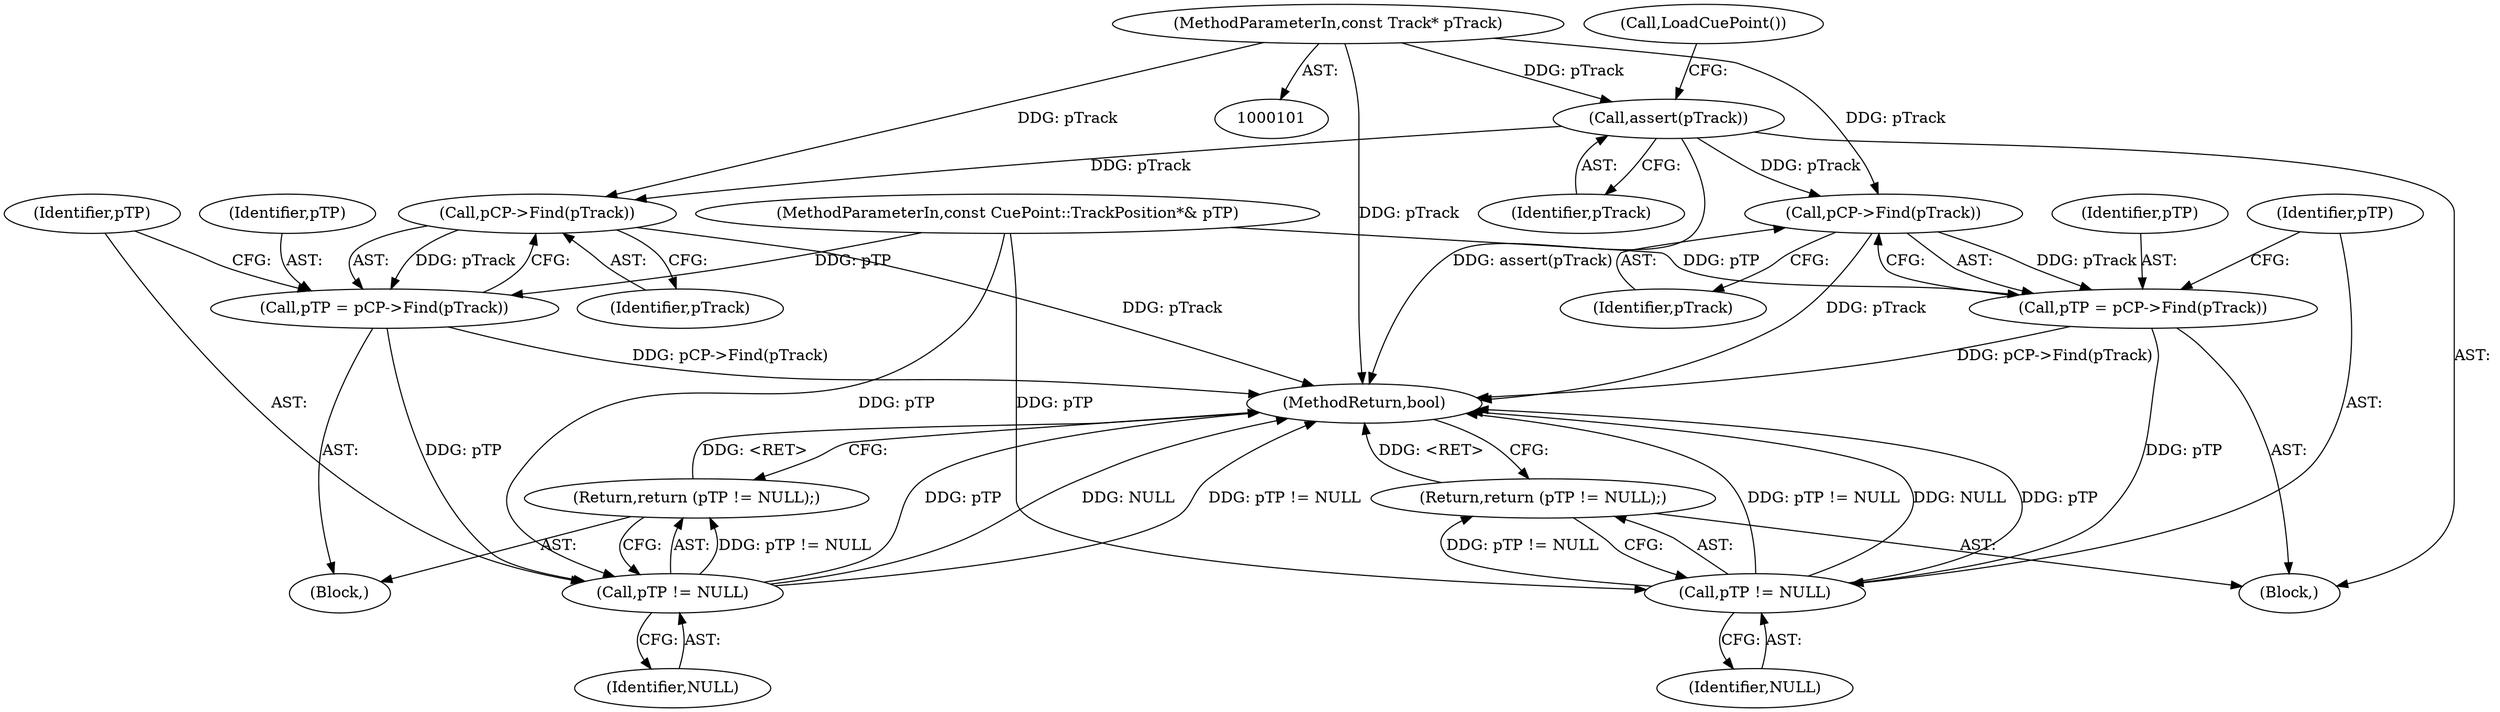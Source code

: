 digraph "0_Android_04839626ed859623901ebd3a5fd483982186b59d_39@API" {
"1000111" [label="(Call,assert(pTrack))"];
"1000103" [label="(MethodParameterIn,const Track* pTrack)"];
"1000152" [label="(Call,pCP->Find(pTrack))"];
"1000150" [label="(Call,pTP = pCP->Find(pTrack))"];
"1000155" [label="(Call,pTP != NULL)"];
"1000154" [label="(Return,return (pTP != NULL);)"];
"1000237" [label="(Call,pCP->Find(pTrack))"];
"1000235" [label="(Call,pTP = pCP->Find(pTrack))"];
"1000240" [label="(Call,pTP != NULL)"];
"1000239" [label="(Return,return (pTP != NULL);)"];
"1000242" [label="(Identifier,NULL)"];
"1000105" [label="(MethodParameterIn,const CuePoint::TrackPosition*& pTP)"];
"1000112" [label="(Identifier,pTrack)"];
"1000239" [label="(Return,return (pTP != NULL);)"];
"1000237" [label="(Call,pCP->Find(pTrack))"];
"1000149" [label="(Block,)"];
"1000106" [label="(Block,)"];
"1000156" [label="(Identifier,pTP)"];
"1000151" [label="(Identifier,pTP)"];
"1000150" [label="(Call,pTP = pCP->Find(pTrack))"];
"1000235" [label="(Call,pTP = pCP->Find(pTrack))"];
"1000243" [label="(MethodReturn,bool)"];
"1000154" [label="(Return,return (pTP != NULL);)"];
"1000152" [label="(Call,pCP->Find(pTrack))"];
"1000241" [label="(Identifier,pTP)"];
"1000238" [label="(Identifier,pTrack)"];
"1000240" [label="(Call,pTP != NULL)"];
"1000153" [label="(Identifier,pTrack)"];
"1000236" [label="(Identifier,pTP)"];
"1000103" [label="(MethodParameterIn,const Track* pTrack)"];
"1000157" [label="(Identifier,NULL)"];
"1000111" [label="(Call,assert(pTrack))"];
"1000113" [label="(Call,LoadCuePoint())"];
"1000155" [label="(Call,pTP != NULL)"];
"1000111" -> "1000106"  [label="AST: "];
"1000111" -> "1000112"  [label="CFG: "];
"1000112" -> "1000111"  [label="AST: "];
"1000113" -> "1000111"  [label="CFG: "];
"1000111" -> "1000243"  [label="DDG: assert(pTrack)"];
"1000103" -> "1000111"  [label="DDG: pTrack"];
"1000111" -> "1000152"  [label="DDG: pTrack"];
"1000111" -> "1000237"  [label="DDG: pTrack"];
"1000103" -> "1000101"  [label="AST: "];
"1000103" -> "1000243"  [label="DDG: pTrack"];
"1000103" -> "1000152"  [label="DDG: pTrack"];
"1000103" -> "1000237"  [label="DDG: pTrack"];
"1000152" -> "1000150"  [label="AST: "];
"1000152" -> "1000153"  [label="CFG: "];
"1000153" -> "1000152"  [label="AST: "];
"1000150" -> "1000152"  [label="CFG: "];
"1000152" -> "1000243"  [label="DDG: pTrack"];
"1000152" -> "1000150"  [label="DDG: pTrack"];
"1000150" -> "1000149"  [label="AST: "];
"1000151" -> "1000150"  [label="AST: "];
"1000156" -> "1000150"  [label="CFG: "];
"1000150" -> "1000243"  [label="DDG: pCP->Find(pTrack)"];
"1000105" -> "1000150"  [label="DDG: pTP"];
"1000150" -> "1000155"  [label="DDG: pTP"];
"1000155" -> "1000154"  [label="AST: "];
"1000155" -> "1000157"  [label="CFG: "];
"1000156" -> "1000155"  [label="AST: "];
"1000157" -> "1000155"  [label="AST: "];
"1000154" -> "1000155"  [label="CFG: "];
"1000155" -> "1000243"  [label="DDG: NULL"];
"1000155" -> "1000243"  [label="DDG: pTP != NULL"];
"1000155" -> "1000243"  [label="DDG: pTP"];
"1000155" -> "1000154"  [label="DDG: pTP != NULL"];
"1000105" -> "1000155"  [label="DDG: pTP"];
"1000154" -> "1000149"  [label="AST: "];
"1000243" -> "1000154"  [label="CFG: "];
"1000154" -> "1000243"  [label="DDG: <RET>"];
"1000237" -> "1000235"  [label="AST: "];
"1000237" -> "1000238"  [label="CFG: "];
"1000238" -> "1000237"  [label="AST: "];
"1000235" -> "1000237"  [label="CFG: "];
"1000237" -> "1000243"  [label="DDG: pTrack"];
"1000237" -> "1000235"  [label="DDG: pTrack"];
"1000235" -> "1000106"  [label="AST: "];
"1000236" -> "1000235"  [label="AST: "];
"1000241" -> "1000235"  [label="CFG: "];
"1000235" -> "1000243"  [label="DDG: pCP->Find(pTrack)"];
"1000105" -> "1000235"  [label="DDG: pTP"];
"1000235" -> "1000240"  [label="DDG: pTP"];
"1000240" -> "1000239"  [label="AST: "];
"1000240" -> "1000242"  [label="CFG: "];
"1000241" -> "1000240"  [label="AST: "];
"1000242" -> "1000240"  [label="AST: "];
"1000239" -> "1000240"  [label="CFG: "];
"1000240" -> "1000243"  [label="DDG: pTP != NULL"];
"1000240" -> "1000243"  [label="DDG: NULL"];
"1000240" -> "1000243"  [label="DDG: pTP"];
"1000240" -> "1000239"  [label="DDG: pTP != NULL"];
"1000105" -> "1000240"  [label="DDG: pTP"];
"1000239" -> "1000106"  [label="AST: "];
"1000243" -> "1000239"  [label="CFG: "];
"1000239" -> "1000243"  [label="DDG: <RET>"];
}
